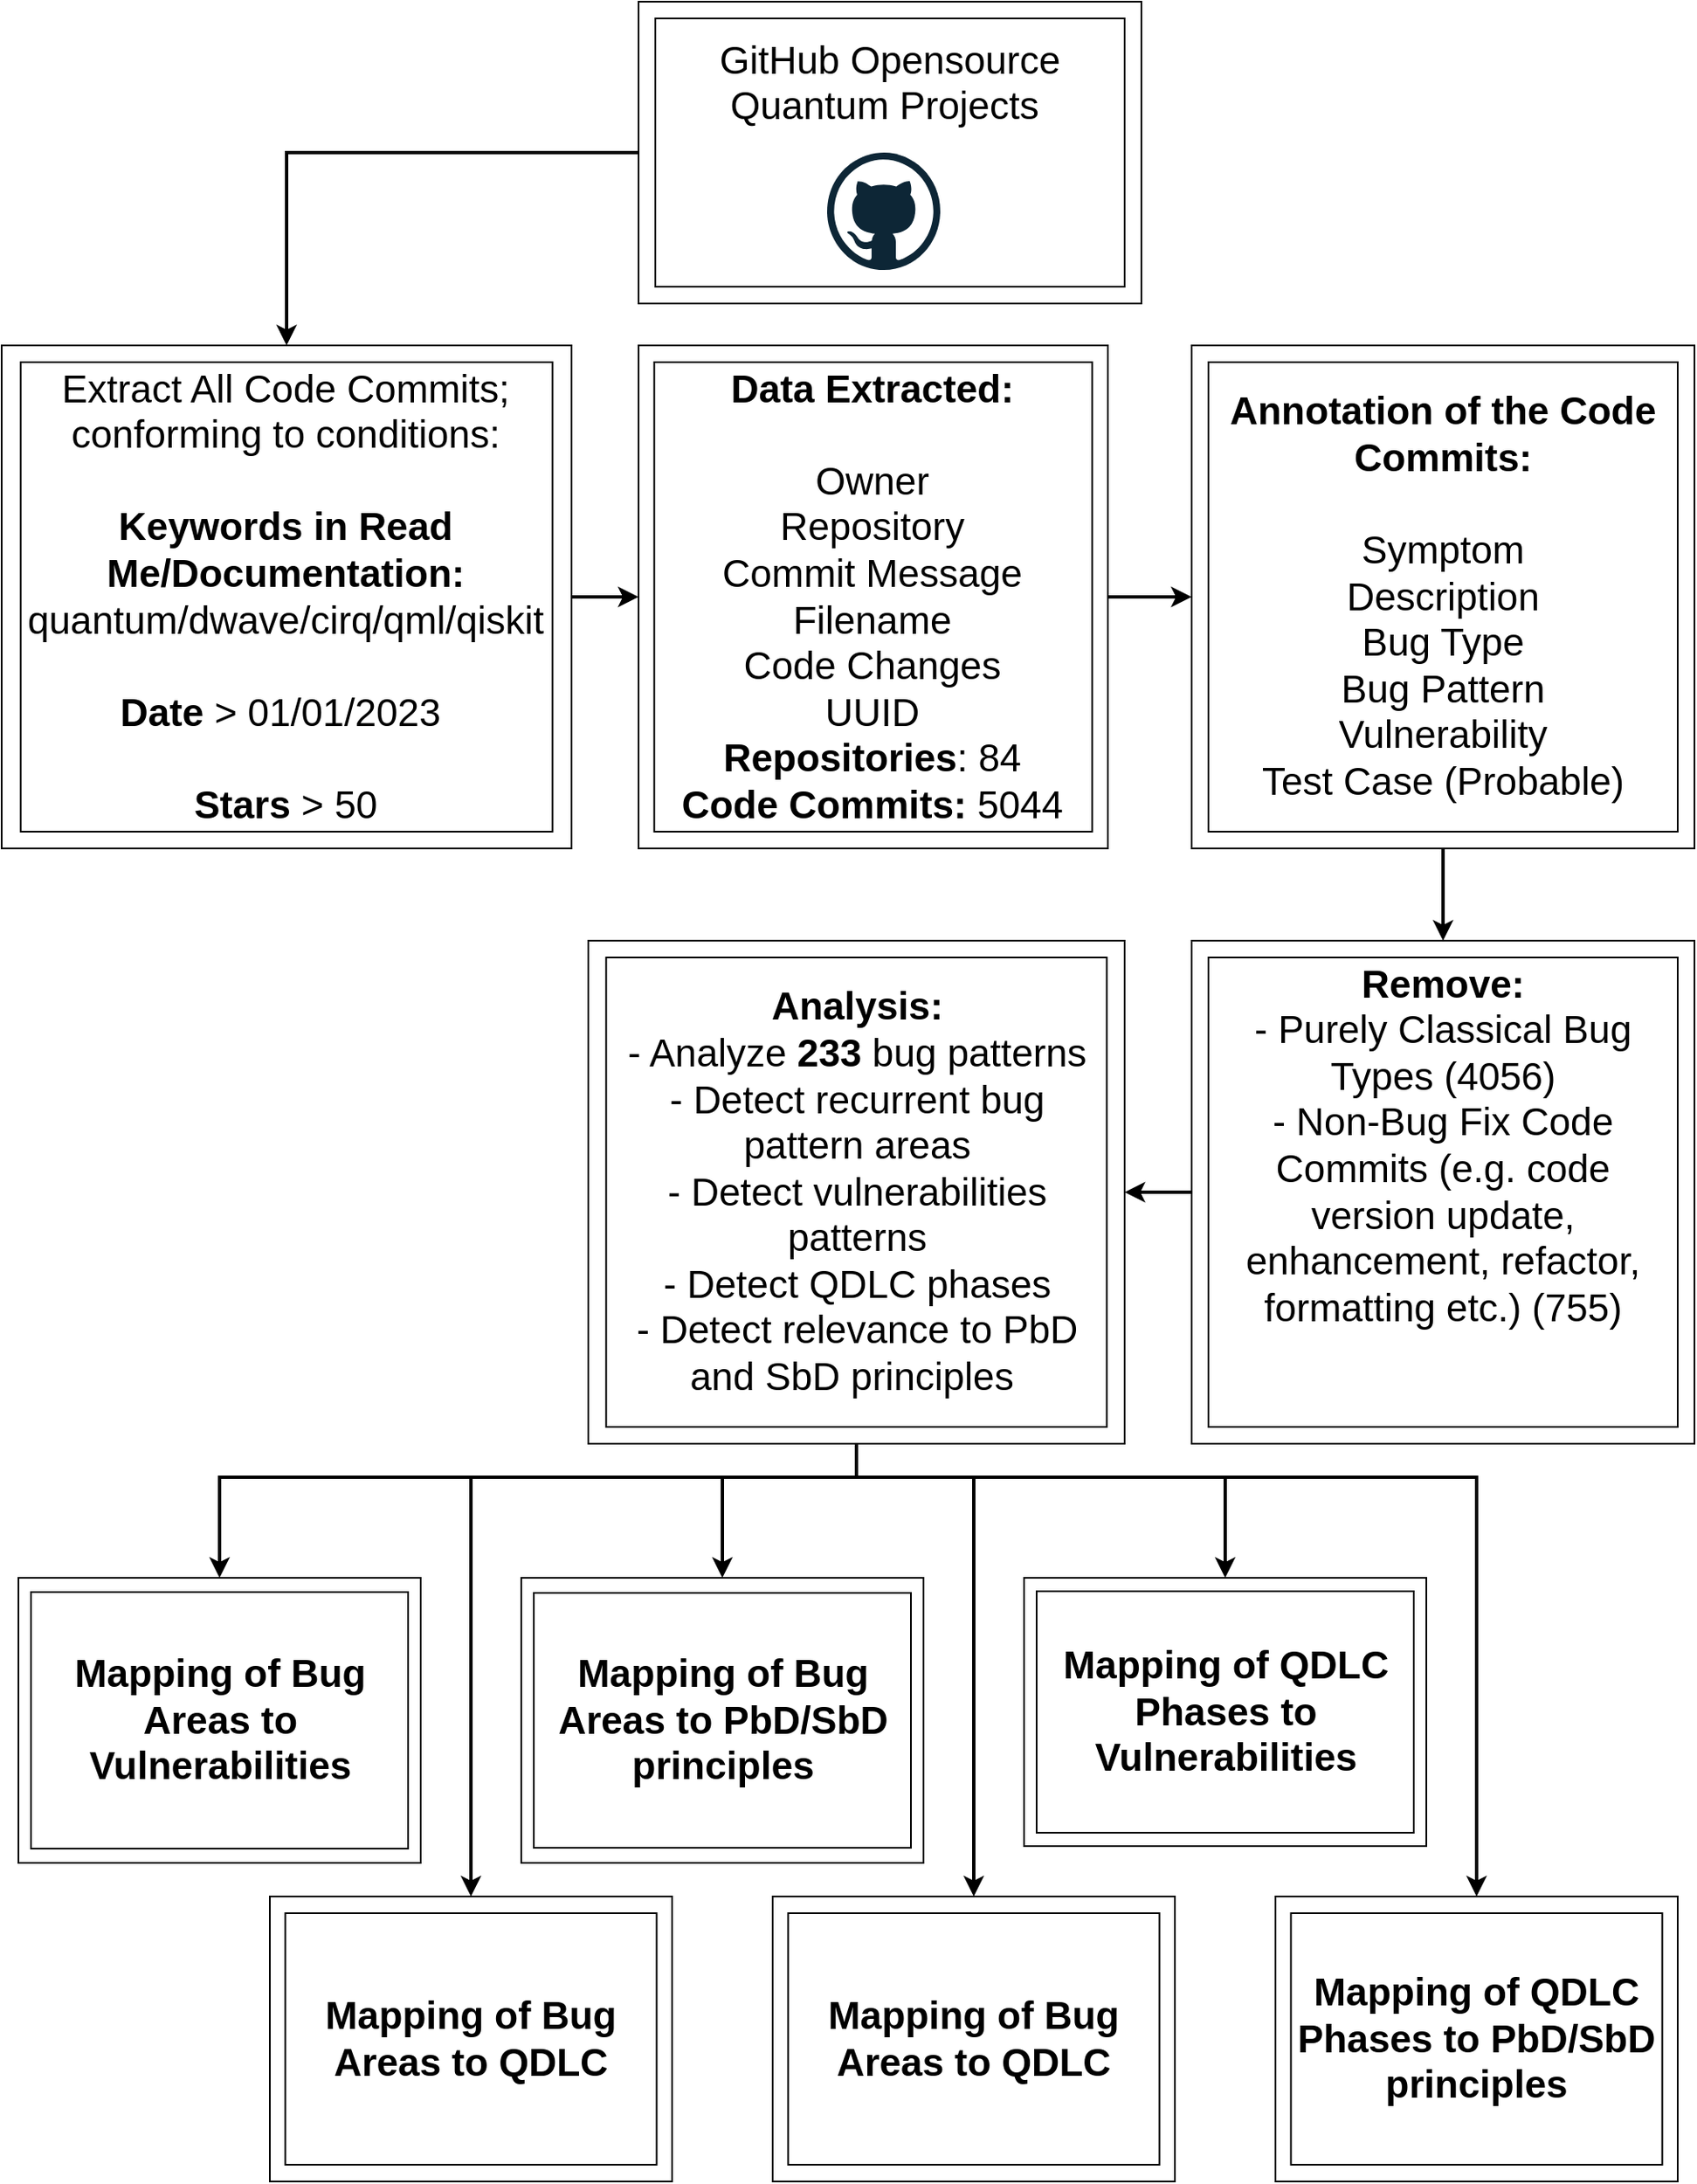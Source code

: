 <mxfile scale="1" border="0" version="24.7.17">
  <diagram name="Page-1" id="qz7g4sQ8fV7oV9ekI9_F">
    <mxGraphModel dx="1687" dy="1879" grid="1" gridSize="10" guides="1" tooltips="1" connect="1" arrows="1" fold="1" page="1" pageScale="1" pageWidth="1100" pageHeight="850" math="0" shadow="0">
      <root>
        <mxCell id="0" />
        <mxCell id="1" parent="0" />
        <mxCell id="KUi3UxJqZwoA2pfkQvp6-3" value="" style="edgeStyle=orthogonalEdgeStyle;rounded=0;orthogonalLoop=1;jettySize=auto;html=1;strokeWidth=2;fontSize=23;" parent="1" source="KUi3UxJqZwoA2pfkQvp6-4" target="KUi3UxJqZwoA2pfkQvp6-6" edge="1">
          <mxGeometry relative="1" as="geometry" />
        </mxCell>
        <mxCell id="KUi3UxJqZwoA2pfkQvp6-5" value="" style="edgeStyle=orthogonalEdgeStyle;rounded=0;orthogonalLoop=1;jettySize=auto;html=1;strokeWidth=2;entryX=0;entryY=0.5;entryDx=0;entryDy=0;fontSize=23;" parent="1" source="KUi3UxJqZwoA2pfkQvp6-6" target="KUi3UxJqZwoA2pfkQvp6-45" edge="1">
          <mxGeometry relative="1" as="geometry">
            <mxPoint x="840" y="300" as="targetPoint" />
          </mxGeometry>
        </mxCell>
        <mxCell id="KUi3UxJqZwoA2pfkQvp6-47" style="edgeStyle=orthogonalEdgeStyle;rounded=0;orthogonalLoop=1;jettySize=auto;html=1;exitX=1;exitY=0.5;exitDx=0;exitDy=0;strokeWidth=2;fontSize=23;" parent="1" source="KUi3UxJqZwoA2pfkQvp6-45" target="KUi3UxJqZwoA2pfkQvp6-8" edge="1">
          <mxGeometry relative="1" as="geometry">
            <Array as="points" />
          </mxGeometry>
        </mxCell>
        <mxCell id="KUi3UxJqZwoA2pfkQvp6-51" value="" style="group;fontSize=23;" parent="1" vertex="1" connectable="0">
          <mxGeometry x="100" y="125" width="340" height="300" as="geometry" />
        </mxCell>
        <mxCell id="KUi3UxJqZwoA2pfkQvp6-6" value="" style="rounded=0;whiteSpace=wrap;html=1;fontSize=23;" parent="KUi3UxJqZwoA2pfkQvp6-51" vertex="1">
          <mxGeometry width="340" height="300" as="geometry" />
        </mxCell>
        <mxCell id="KUi3UxJqZwoA2pfkQvp6-30" value="&lt;div style=&quot;font-size: 23px;&quot;&gt;Extract All Code Commits;&lt;br style=&quot;font-size: 23px;&quot;&gt;conforming to conditions:&lt;br style=&quot;font-size: 23px;&quot;&gt;&lt;br style=&quot;font-size: 23px;&quot;&gt;&lt;b style=&quot;font-size: 23px;&quot;&gt;Keywords in Read Me/Documentation&lt;/b&gt;&lt;b&gt;:&lt;/b&gt;&lt;br style=&quot;font-size: 23px;&quot;&gt;quantum/dwave/cirq/qml/qiskit&lt;br style=&quot;font-size: 23px;&quot;&gt;&lt;br style=&quot;font-size: 23px;&quot;&gt;&lt;b style=&quot;font-size: 23px;&quot;&gt;Date&lt;/b&gt; &amp;gt; 01/01/2023&amp;nbsp;&lt;br style=&quot;font-size: 23px;&quot;&gt;&lt;br style=&quot;font-size: 23px;&quot;&gt;&lt;b style=&quot;font-size: 23px;&quot;&gt;Stars&lt;/b&gt; &amp;gt; 50&lt;br style=&quot;font-size: 23px;&quot;&gt;&lt;/div&gt;" style="rounded=0;whiteSpace=wrap;html=1;fontSize=23;" parent="KUi3UxJqZwoA2pfkQvp6-51" vertex="1">
          <mxGeometry x="11.333" y="10" width="317.333" height="280" as="geometry" />
        </mxCell>
        <mxCell id="KUi3UxJqZwoA2pfkQvp6-52" value="" style="group;fontSize=23;" parent="1" vertex="1" connectable="0">
          <mxGeometry x="480" y="125" width="280" height="300" as="geometry" />
        </mxCell>
        <mxCell id="KUi3UxJqZwoA2pfkQvp6-45" value="" style="rounded=0;whiteSpace=wrap;html=1;fontSize=23;" parent="KUi3UxJqZwoA2pfkQvp6-52" vertex="1">
          <mxGeometry width="280" height="300.0" as="geometry" />
        </mxCell>
        <mxCell id="KUi3UxJqZwoA2pfkQvp6-46" value="&lt;div style=&quot;font-size: 23px;&quot;&gt;&lt;b&gt;Data Extracted:&lt;br&gt;&lt;br&gt;&lt;/b&gt;&lt;/div&gt;&lt;div style=&quot;font-size: 23px;&quot;&gt;&lt;span style=&quot;background-color: initial;&quot;&gt;Owner&lt;/span&gt;&lt;br&gt;&lt;/div&gt;&lt;div style=&quot;font-size: 23px;&quot;&gt;Repository&lt;/div&gt;&lt;div style=&quot;font-size: 23px;&quot;&gt;Commit Message&lt;br&gt;Filename&lt;/div&gt;&lt;div style=&quot;font-size: 23px;&quot;&gt;Code Changes&lt;/div&gt;&lt;div style=&quot;font-size: 23px;&quot;&gt;UUID&lt;br&gt;&lt;div&gt;&lt;b&gt;Repositories&lt;/b&gt;: 84&lt;/div&gt;&lt;div&gt;&lt;b&gt;Code Commits:&amp;nbsp;&lt;/b&gt;5044&lt;/div&gt;&lt;/div&gt;" style="rounded=0;whiteSpace=wrap;html=1;fontSize=23;" parent="KUi3UxJqZwoA2pfkQvp6-52" vertex="1">
          <mxGeometry x="9.333" y="10.0" width="261.333" height="280.0" as="geometry" />
        </mxCell>
        <mxCell id="KUi3UxJqZwoA2pfkQvp6-57" style="edgeStyle=orthogonalEdgeStyle;rounded=0;orthogonalLoop=1;jettySize=auto;html=1;exitX=0;exitY=0.5;exitDx=0;exitDy=0;strokeWidth=2;entryX=1;entryY=0.5;entryDx=0;entryDy=0;fontSize=23;" parent="1" source="KUi3UxJqZwoA2pfkQvp6-50" target="KUi3UxJqZwoA2pfkQvp6-60" edge="1">
          <mxGeometry relative="1" as="geometry">
            <mxPoint x="430" y="659.5" as="sourcePoint" />
            <mxPoint x="360" y="660" as="targetPoint" />
          </mxGeometry>
        </mxCell>
        <mxCell id="KUi3UxJqZwoA2pfkQvp6-59" value="" style="group;fontSize=23;" parent="1" vertex="1" connectable="0">
          <mxGeometry x="450" y="480" width="320" height="300" as="geometry" />
        </mxCell>
        <mxCell id="KUi3UxJqZwoA2pfkQvp6-60" value="" style="rounded=0;whiteSpace=wrap;html=1;fontSize=23;" parent="KUi3UxJqZwoA2pfkQvp6-59" vertex="1">
          <mxGeometry width="320" height="300" as="geometry" />
        </mxCell>
        <mxCell id="KUi3UxJqZwoA2pfkQvp6-61" value="&lt;b style=&quot;font-size: 23px;&quot;&gt;Analysis:&lt;/b&gt;&lt;div style=&quot;font-size: 23px;&quot;&gt;- Analyze &lt;b style=&quot;font-size: 23px;&quot;&gt;233&lt;/b&gt; bug patterns&lt;br style=&quot;font-size: 23px;&quot;&gt;- Detect recurrent bug pattern areas&lt;/div&gt;&lt;div style=&quot;font-size: 23px;&quot;&gt;-&amp;nbsp;Detect vulnerabilities patterns&lt;br style=&quot;font-size: 23px;&quot;&gt;&lt;span style=&quot;background-color: initial; font-size: 23px;&quot;&gt;- Detect QDLC phases&lt;/span&gt;&lt;br style=&quot;font-size: 23px;&quot;&gt;&lt;/div&gt;&lt;div style=&quot;font-size: 23px;&quot;&gt;- Detect relevance to PbD and SbD principles&amp;nbsp;&lt;/div&gt;" style="rounded=0;whiteSpace=wrap;html=1;fontSize=23;" parent="KUi3UxJqZwoA2pfkQvp6-59" vertex="1">
          <mxGeometry x="10.667" y="10" width="298.667" height="280" as="geometry" />
        </mxCell>
        <mxCell id="KUi3UxJqZwoA2pfkQvp6-62" value="" style="group;fontSize=23;" parent="1" vertex="1" connectable="0">
          <mxGeometry x="480" y="-80" width="300" height="180" as="geometry" />
        </mxCell>
        <mxCell id="KUi3UxJqZwoA2pfkQvp6-4" value="" style="rounded=0;whiteSpace=wrap;html=1;fontSize=23;" parent="KUi3UxJqZwoA2pfkQvp6-62" vertex="1">
          <mxGeometry width="300" height="180" as="geometry" />
        </mxCell>
        <mxCell id="KUi3UxJqZwoA2pfkQvp6-2" value="&lt;span style=&quot;font-size: 23px;&quot;&gt;GitHub Opensource &lt;br style=&quot;font-size: 23px;&quot;&gt;Quantum&amp;nbsp;&lt;/span&gt;&lt;span style=&quot;font-size: 23px; background-color: initial;&quot;&gt;Projects&amp;nbsp;&lt;/span&gt;&lt;div style=&quot;font-size: 23px;&quot;&gt;&lt;br style=&quot;font-size: 23px;&quot;&gt;&lt;/div&gt;&lt;div style=&quot;font-size: 23px;&quot;&gt;&lt;br style=&quot;font-size: 23px;&quot;&gt;&lt;/div&gt;&lt;div style=&quot;font-size: 23px;&quot;&gt;&lt;br style=&quot;font-size: 23px;&quot;&gt;&lt;/div&gt;" style="rounded=0;whiteSpace=wrap;html=1;fontSize=23;" parent="KUi3UxJqZwoA2pfkQvp6-62" vertex="1">
          <mxGeometry x="10" y="10" width="280" height="160" as="geometry" />
        </mxCell>
        <mxCell id="KUi3UxJqZwoA2pfkQvp6-1" value="" style="dashed=0;outlineConnect=0;html=1;align=center;labelPosition=center;verticalLabelPosition=bottom;verticalAlign=top;shape=mxgraph.weblogos.github;fontSize=23;" parent="KUi3UxJqZwoA2pfkQvp6-62" vertex="1">
          <mxGeometry x="112.5" y="90" width="67.5" height="70" as="geometry" />
        </mxCell>
        <mxCell id="KUi3UxJqZwoA2pfkQvp6-66" style="edgeStyle=orthogonalEdgeStyle;rounded=0;orthogonalLoop=1;jettySize=auto;html=1;entryX=0.5;entryY=0;entryDx=0;entryDy=0;strokeWidth=2;fontSize=23;" parent="1" source="KUi3UxJqZwoA2pfkQvp6-60" target="KUi3UxJqZwoA2pfkQvp6-25" edge="1">
          <mxGeometry relative="1" as="geometry">
            <Array as="points">
              <mxPoint x="610" y="800" />
              <mxPoint x="830" y="800" />
            </Array>
          </mxGeometry>
        </mxCell>
        <mxCell id="DpFSkrmX6kfh_7H0VBrR-7" value="" style="group;fontSize=23;" parent="1" vertex="1" connectable="0">
          <mxGeometry x="400" y="800" width="580" height="220" as="geometry" />
        </mxCell>
        <mxCell id="DpFSkrmX6kfh_7H0VBrR-2" value="" style="group;fontSize=23;" parent="DpFSkrmX6kfh_7H0VBrR-7" vertex="1" connectable="0">
          <mxGeometry x="310" y="60" width="240" height="160" as="geometry" />
        </mxCell>
        <mxCell id="KUi3UxJqZwoA2pfkQvp6-25" value="" style="rounded=0;whiteSpace=wrap;html=1;fontSize=23;fontStyle=1" parent="DpFSkrmX6kfh_7H0VBrR-2" vertex="1">
          <mxGeometry width="240" height="160" as="geometry" />
        </mxCell>
        <mxCell id="KUi3UxJqZwoA2pfkQvp6-71" value="&lt;span style=&quot;font-size: 23px; font-weight: 700;&quot;&gt;Mapping of&amp;nbsp;&lt;/span&gt;&lt;b style=&quot;font-size: 23px; text-indent: 0pt; background-color: initial; font-family: Calibri; text-align: justify;&quot;&gt;&lt;span style=&quot;font-family: Arial; font-size: 23px;&quot;&gt;QDLC Phases to Vulnerabilities&lt;/span&gt;&lt;/b&gt;" style="rounded=0;whiteSpace=wrap;html=1;fontSize=23;" parent="DpFSkrmX6kfh_7H0VBrR-2" vertex="1">
          <mxGeometry x="7.5" y="8" width="225" height="144" as="geometry" />
        </mxCell>
        <mxCell id="DpFSkrmX6kfh_7H0VBrR-11" style="edgeStyle=orthogonalEdgeStyle;rounded=0;orthogonalLoop=1;jettySize=auto;html=1;strokeWidth=2;entryX=0.5;entryY=0;entryDx=0;entryDy=0;exitX=0.5;exitY=1;exitDx=0;exitDy=0;fontSize=23;" parent="1" source="KUi3UxJqZwoA2pfkQvp6-60" target="DpFSkrmX6kfh_7H0VBrR-13" edge="1">
          <mxGeometry relative="1" as="geometry">
            <mxPoint x="890" y="860" as="targetPoint" />
            <mxPoint x="880" y="790" as="sourcePoint" />
            <Array as="points">
              <mxPoint x="610" y="800" />
              <mxPoint x="680" y="800" />
              <mxPoint x="680" y="1050" />
            </Array>
          </mxGeometry>
        </mxCell>
        <mxCell id="DpFSkrmX6kfh_7H0VBrR-16" value="" style="group;fontSize=23;" parent="1" vertex="1" connectable="0">
          <mxGeometry x="560" y="1050" width="240" height="170" as="geometry" />
        </mxCell>
        <mxCell id="DpFSkrmX6kfh_7H0VBrR-13" value="&lt;span style=&quot;font-size: 23px;&quot;&gt;&lt;br style=&quot;font-size: 23px;&quot;&gt;&lt;/span&gt;" style="rounded=0;whiteSpace=wrap;html=1;fontStyle=1;fontSize=23;" parent="DpFSkrmX6kfh_7H0VBrR-16" vertex="1">
          <mxGeometry width="240" height="170" as="geometry" />
        </mxCell>
        <mxCell id="DpFSkrmX6kfh_7H0VBrR-14" value="&lt;span style=&quot;font-size: 23px;&quot;&gt;Mapping of Bug Areas to QDLC&lt;br style=&quot;font-size: 23px;&quot;&gt;&lt;/span&gt;" style="rounded=0;whiteSpace=wrap;html=1;fontStyle=1;fontSize=23;" parent="DpFSkrmX6kfh_7H0VBrR-16" vertex="1">
          <mxGeometry x="9.231" y="10" width="221.538" height="150" as="geometry" />
        </mxCell>
        <mxCell id="DpFSkrmX6kfh_7H0VBrR-18" value="" style="group;fontSize=23;" parent="1" vertex="1" connectable="0">
          <mxGeometry x="860" y="1050" width="240" height="170" as="geometry" />
        </mxCell>
        <mxCell id="DpFSkrmX6kfh_7H0VBrR-19" value="&lt;span style=&quot;font-size: 23px;&quot;&gt;&lt;br style=&quot;font-size: 23px;&quot;&gt;&lt;/span&gt;" style="rounded=0;whiteSpace=wrap;html=1;fontStyle=1;fontSize=23;" parent="DpFSkrmX6kfh_7H0VBrR-18" vertex="1">
          <mxGeometry width="240" height="170" as="geometry" />
        </mxCell>
        <mxCell id="DpFSkrmX6kfh_7H0VBrR-20" value="&lt;span style=&quot;font-size: 23px;&quot;&gt;Mapping of&amp;nbsp;&lt;/span&gt;&lt;b style=&quot;font-size: 23px; text-indent: 0pt; background-color: initial; font-family: Calibri; text-align: justify;&quot;&gt;&lt;span style=&quot;font-family: Arial; font-size: 23px;&quot;&gt;QDLC Phases to PbD/SbD principles&lt;/span&gt;&lt;/b&gt;" style="rounded=0;whiteSpace=wrap;html=1;fontStyle=1;fontSize=23;" parent="DpFSkrmX6kfh_7H0VBrR-18" vertex="1">
          <mxGeometry x="9.231" y="10" width="221.538" height="150" as="geometry" />
        </mxCell>
        <mxCell id="FpzJ63cenSzQv46SstAu-2" value="" style="group;fontSize=23;" parent="1" vertex="1" connectable="0">
          <mxGeometry x="810" y="125" width="300" height="655" as="geometry" />
        </mxCell>
        <mxCell id="KUi3UxJqZwoA2pfkQvp6-53" value="" style="group;fontSize=23;" parent="FpzJ63cenSzQv46SstAu-2" vertex="1" connectable="0">
          <mxGeometry width="300" height="300" as="geometry" />
        </mxCell>
        <mxCell id="KUi3UxJqZwoA2pfkQvp6-63" style="edgeStyle=orthogonalEdgeStyle;rounded=0;orthogonalLoop=1;jettySize=auto;html=1;exitX=0.5;exitY=1;exitDx=0;exitDy=0;strokeWidth=2;fontSize=23;" parent="KUi3UxJqZwoA2pfkQvp6-53" source="KUi3UxJqZwoA2pfkQvp6-8" edge="1">
          <mxGeometry relative="1" as="geometry">
            <mxPoint x="150" y="355" as="targetPoint" />
          </mxGeometry>
        </mxCell>
        <mxCell id="KUi3UxJqZwoA2pfkQvp6-8" value="" style="rounded=0;whiteSpace=wrap;html=1;fontSize=23;" parent="KUi3UxJqZwoA2pfkQvp6-53" vertex="1">
          <mxGeometry width="300" height="300" as="geometry" />
        </mxCell>
        <mxCell id="KUi3UxJqZwoA2pfkQvp6-32" value="&lt;span style=&quot;font-size: 23px;&quot;&gt;&lt;b style=&quot;font-size: 23px;&quot;&gt;Annotation of the Code Commits:&lt;/b&gt;&lt;br style=&quot;font-size: 23px;&quot;&gt;&lt;br style=&quot;font-size: 23px;&quot;&gt;&lt;/span&gt;&lt;div style=&quot;font-size: 23px;&quot;&gt;&lt;div style=&quot;font-size: 23px;&quot;&gt;&lt;span style=&quot;background-color: initial; font-size: 23px;&quot;&gt;Symptom&lt;/span&gt;&lt;/div&gt;&lt;div style=&quot;font-size: 23px;&quot;&gt;&lt;span style=&quot;background-color: initial; font-size: 23px;&quot;&gt;Description&lt;/span&gt;&lt;/div&gt;&lt;span style=&quot;background-color: initial; font-size: 23px;&quot;&gt;&lt;div style=&quot;font-size: 23px;&quot;&gt;&lt;span style=&quot;background-color: initial; font-size: 23px;&quot;&gt;Bug Type&lt;/span&gt;&lt;/div&gt;&lt;/span&gt;&lt;span style=&quot;background-color: initial; font-size: 23px;&quot;&gt;Bug Pattern&lt;br style=&quot;font-size: 23px;&quot;&gt;&lt;/span&gt;&lt;span style=&quot;background-color: initial; font-size: 23px;&quot;&gt;Vulnerability&lt;/span&gt;&lt;div style=&quot;font-size: 23px;&quot;&gt;&lt;span style=&quot;background-color: initial; font-size: 23px;&quot;&gt;Test Case (Probable)&lt;/span&gt;&lt;/div&gt;&lt;/div&gt;" style="rounded=0;whiteSpace=wrap;html=1;fontSize=23;" parent="KUi3UxJqZwoA2pfkQvp6-53" vertex="1">
          <mxGeometry x="10" y="10" width="280" height="280" as="geometry" />
        </mxCell>
        <mxCell id="KUi3UxJqZwoA2pfkQvp6-54" value="" style="group;fontSize=23;" parent="FpzJ63cenSzQv46SstAu-2" vertex="1" connectable="0">
          <mxGeometry y="355" width="300" height="300" as="geometry" />
        </mxCell>
        <mxCell id="KUi3UxJqZwoA2pfkQvp6-50" value="" style="rounded=0;whiteSpace=wrap;html=1;fontSize=23;" parent="KUi3UxJqZwoA2pfkQvp6-54" vertex="1">
          <mxGeometry width="300" height="300" as="geometry" />
        </mxCell>
        <mxCell id="KUi3UxJqZwoA2pfkQvp6-14" value="&lt;b style=&quot;font-size: 23px;&quot;&gt;Remove:&lt;/b&gt;&lt;br style=&quot;font-size: 23px;&quot;&gt;- Purely Classical Bug Types (4056)&lt;br style=&quot;font-size: 23px;&quot;&gt;- Non-Bug Fix Code Commits (e.g. code version update, enhancement, refactor, formatting etc.) (755)&lt;br style=&quot;font-size: 23px;&quot;&gt;&lt;div style=&quot;font-size: 23px;&quot;&gt;&lt;br style=&quot;font-size: 23px;&quot;&gt;&lt;div style=&quot;font-size: 23px;&quot;&gt;&lt;br style=&quot;font-size: 23px;&quot;&gt;&lt;/div&gt;&lt;/div&gt;" style="rounded=0;whiteSpace=wrap;html=1;fontSize=23;" parent="KUi3UxJqZwoA2pfkQvp6-54" vertex="1">
          <mxGeometry x="10" y="10" width="280" height="280" as="geometry" />
        </mxCell>
        <mxCell id="KUi3UxJqZwoA2pfkQvp6-65" style="edgeStyle=orthogonalEdgeStyle;rounded=0;orthogonalLoop=1;jettySize=auto;html=1;strokeWidth=2;entryX=0.5;entryY=0;entryDx=0;entryDy=0;fontSize=23;" parent="1" source="KUi3UxJqZwoA2pfkQvp6-60" target="KUi3UxJqZwoA2pfkQvp6-27" edge="1">
          <mxGeometry relative="1" as="geometry">
            <mxPoint x="570" y="850" as="targetPoint" />
            <Array as="points">
              <mxPoint x="610" y="800" />
              <mxPoint x="380" y="800" />
              <mxPoint x="380" y="1050" />
            </Array>
          </mxGeometry>
        </mxCell>
        <mxCell id="DpFSkrmX6kfh_7H0VBrR-6" style="edgeStyle=orthogonalEdgeStyle;rounded=0;orthogonalLoop=1;jettySize=auto;html=1;strokeWidth=2;entryX=0.5;entryY=0;entryDx=0;entryDy=0;fontSize=23;" parent="1" target="DpFSkrmX6kfh_7H0VBrR-4" edge="1">
          <mxGeometry relative="1" as="geometry">
            <mxPoint x="420" y="870" as="targetPoint" />
            <mxPoint x="610" y="780" as="sourcePoint" />
            <Array as="points">
              <mxPoint x="610" y="780" />
              <mxPoint x="610" y="800" />
              <mxPoint x="560" y="800" />
            </Array>
          </mxGeometry>
        </mxCell>
        <mxCell id="KUi3UxJqZwoA2pfkQvp6-64" style="edgeStyle=orthogonalEdgeStyle;rounded=0;orthogonalLoop=1;jettySize=auto;html=1;entryX=0.5;entryY=0;entryDx=0;entryDy=0;strokeWidth=2;fontSize=23;" parent="1" target="KUi3UxJqZwoA2pfkQvp6-26" edge="1">
          <mxGeometry relative="1" as="geometry">
            <Array as="points">
              <mxPoint x="610" y="780" />
              <mxPoint x="610" y="800" />
              <mxPoint x="230" y="800" />
            </Array>
            <mxPoint x="610" y="780" as="sourcePoint" />
          </mxGeometry>
        </mxCell>
        <mxCell id="DpFSkrmX6kfh_7H0VBrR-3" value="" style="group;fontSize=23;" parent="1" vertex="1" connectable="0">
          <mxGeometry x="410" y="860" width="240" height="170" as="geometry" />
        </mxCell>
        <mxCell id="DpFSkrmX6kfh_7H0VBrR-4" value="" style="rounded=0;whiteSpace=wrap;html=1;fontSize=23;fontStyle=1" parent="DpFSkrmX6kfh_7H0VBrR-3" vertex="1">
          <mxGeometry width="240" height="170" as="geometry" />
        </mxCell>
        <mxCell id="DpFSkrmX6kfh_7H0VBrR-5" value="&lt;span style=&quot;font-size: 23px; font-weight: 700;&quot;&gt;Mapping of Bug Areas to PbD/SbD principles&lt;/span&gt;" style="rounded=0;whiteSpace=wrap;html=1;fontSize=23;" parent="DpFSkrmX6kfh_7H0VBrR-3" vertex="1">
          <mxGeometry x="7.5" y="9" width="225" height="152" as="geometry" />
        </mxCell>
        <mxCell id="DpFSkrmX6kfh_7H0VBrR-9" value="" style="group;fontSize=23;" parent="1" vertex="1" connectable="0">
          <mxGeometry x="110" y="860" width="240" height="170" as="geometry" />
        </mxCell>
        <mxCell id="KUi3UxJqZwoA2pfkQvp6-26" value="&lt;span style=&quot;background-color: initial; font-size: 23px;&quot;&gt;&lt;br style=&quot;font-size: 23px;&quot;&gt;&lt;/span&gt;" style="rounded=0;whiteSpace=wrap;html=1;fontSize=23;fontStyle=1" parent="DpFSkrmX6kfh_7H0VBrR-9" vertex="1">
          <mxGeometry width="240" height="170" as="geometry" />
        </mxCell>
        <mxCell id="KUi3UxJqZwoA2pfkQvp6-67" value="&lt;span style=&quot;font-size: 23px; font-weight: 700; background-color: initial;&quot;&gt;Mapping of Bug Areas to Vulnerabilities&lt;/span&gt;" style="rounded=0;whiteSpace=wrap;html=1;fontSize=23;" parent="DpFSkrmX6kfh_7H0VBrR-9" vertex="1">
          <mxGeometry x="7.5" y="8.5" width="225" height="153" as="geometry" />
        </mxCell>
        <mxCell id="DpFSkrmX6kfh_7H0VBrR-17" value="" style="group;fontSize=23;" parent="1" vertex="1" connectable="0">
          <mxGeometry x="260" y="1050" width="240" height="170" as="geometry" />
        </mxCell>
        <mxCell id="KUi3UxJqZwoA2pfkQvp6-27" value="&lt;span style=&quot;font-size: 23px;&quot;&gt;&lt;br style=&quot;font-size: 23px;&quot;&gt;&lt;/span&gt;" style="rounded=0;whiteSpace=wrap;html=1;fontStyle=1;fontSize=23;" parent="DpFSkrmX6kfh_7H0VBrR-17" vertex="1">
          <mxGeometry width="240" height="170" as="geometry" />
        </mxCell>
        <mxCell id="KUi3UxJqZwoA2pfkQvp6-68" value="&lt;span style=&quot;font-size: 23px;&quot;&gt;Mapping of Bug Areas to QDLC&lt;br style=&quot;font-size: 23px;&quot;&gt;&lt;/span&gt;" style="rounded=0;whiteSpace=wrap;html=1;fontStyle=1;fontSize=23;" parent="DpFSkrmX6kfh_7H0VBrR-17" vertex="1">
          <mxGeometry x="9.231" y="10" width="221.538" height="150" as="geometry" />
        </mxCell>
        <mxCell id="FpzJ63cenSzQv46SstAu-4" style="edgeStyle=orthogonalEdgeStyle;rounded=0;orthogonalLoop=1;jettySize=auto;html=1;entryX=0.5;entryY=0;entryDx=0;entryDy=0;exitX=0.5;exitY=1;exitDx=0;exitDy=0;strokeWidth=2;fontSize=23;" parent="1" source="KUi3UxJqZwoA2pfkQvp6-60" target="DpFSkrmX6kfh_7H0VBrR-19" edge="1">
          <mxGeometry relative="1" as="geometry">
            <Array as="points">
              <mxPoint x="610" y="800" />
              <mxPoint x="980" y="800" />
            </Array>
          </mxGeometry>
        </mxCell>
      </root>
    </mxGraphModel>
  </diagram>
</mxfile>
